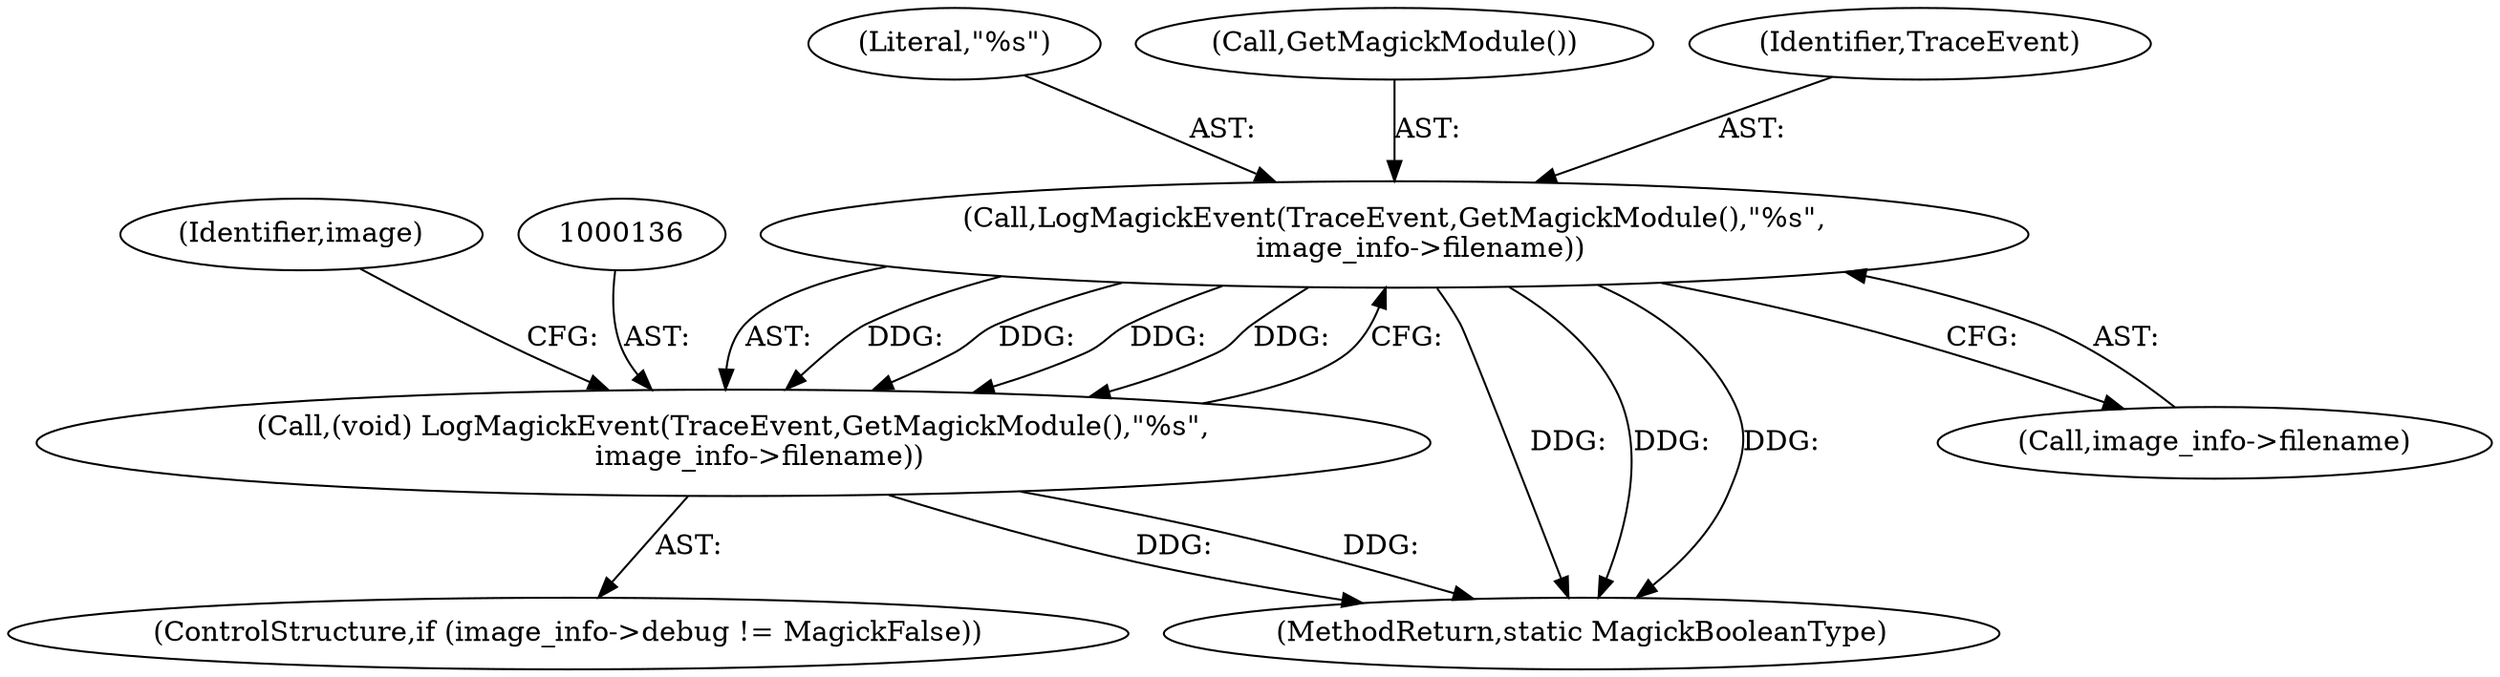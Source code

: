 digraph "0_ImageMagick_e793eb203e5e0f91f5037aed6585e81b1e27395b@pointer" {
"1000137" [label="(Call,LogMagickEvent(TraceEvent,GetMagickModule(),\"%s\",\n      image_info->filename))"];
"1000135" [label="(Call,(void) LogMagickEvent(TraceEvent,GetMagickModule(),\"%s\",\n      image_info->filename))"];
"1000713" [label="(MethodReturn,static MagickBooleanType)"];
"1000135" [label="(Call,(void) LogMagickEvent(TraceEvent,GetMagickModule(),\"%s\",\n      image_info->filename))"];
"1000137" [label="(Call,LogMagickEvent(TraceEvent,GetMagickModule(),\"%s\",\n      image_info->filename))"];
"1000146" [label="(Identifier,image)"];
"1000140" [label="(Literal,\"%s\")"];
"1000139" [label="(Call,GetMagickModule())"];
"1000129" [label="(ControlStructure,if (image_info->debug != MagickFalse))"];
"1000141" [label="(Call,image_info->filename)"];
"1000138" [label="(Identifier,TraceEvent)"];
"1000137" -> "1000135"  [label="AST: "];
"1000137" -> "1000141"  [label="CFG: "];
"1000138" -> "1000137"  [label="AST: "];
"1000139" -> "1000137"  [label="AST: "];
"1000140" -> "1000137"  [label="AST: "];
"1000141" -> "1000137"  [label="AST: "];
"1000135" -> "1000137"  [label="CFG: "];
"1000137" -> "1000713"  [label="DDG: "];
"1000137" -> "1000713"  [label="DDG: "];
"1000137" -> "1000713"  [label="DDG: "];
"1000137" -> "1000135"  [label="DDG: "];
"1000137" -> "1000135"  [label="DDG: "];
"1000137" -> "1000135"  [label="DDG: "];
"1000137" -> "1000135"  [label="DDG: "];
"1000135" -> "1000129"  [label="AST: "];
"1000136" -> "1000135"  [label="AST: "];
"1000146" -> "1000135"  [label="CFG: "];
"1000135" -> "1000713"  [label="DDG: "];
"1000135" -> "1000713"  [label="DDG: "];
}
